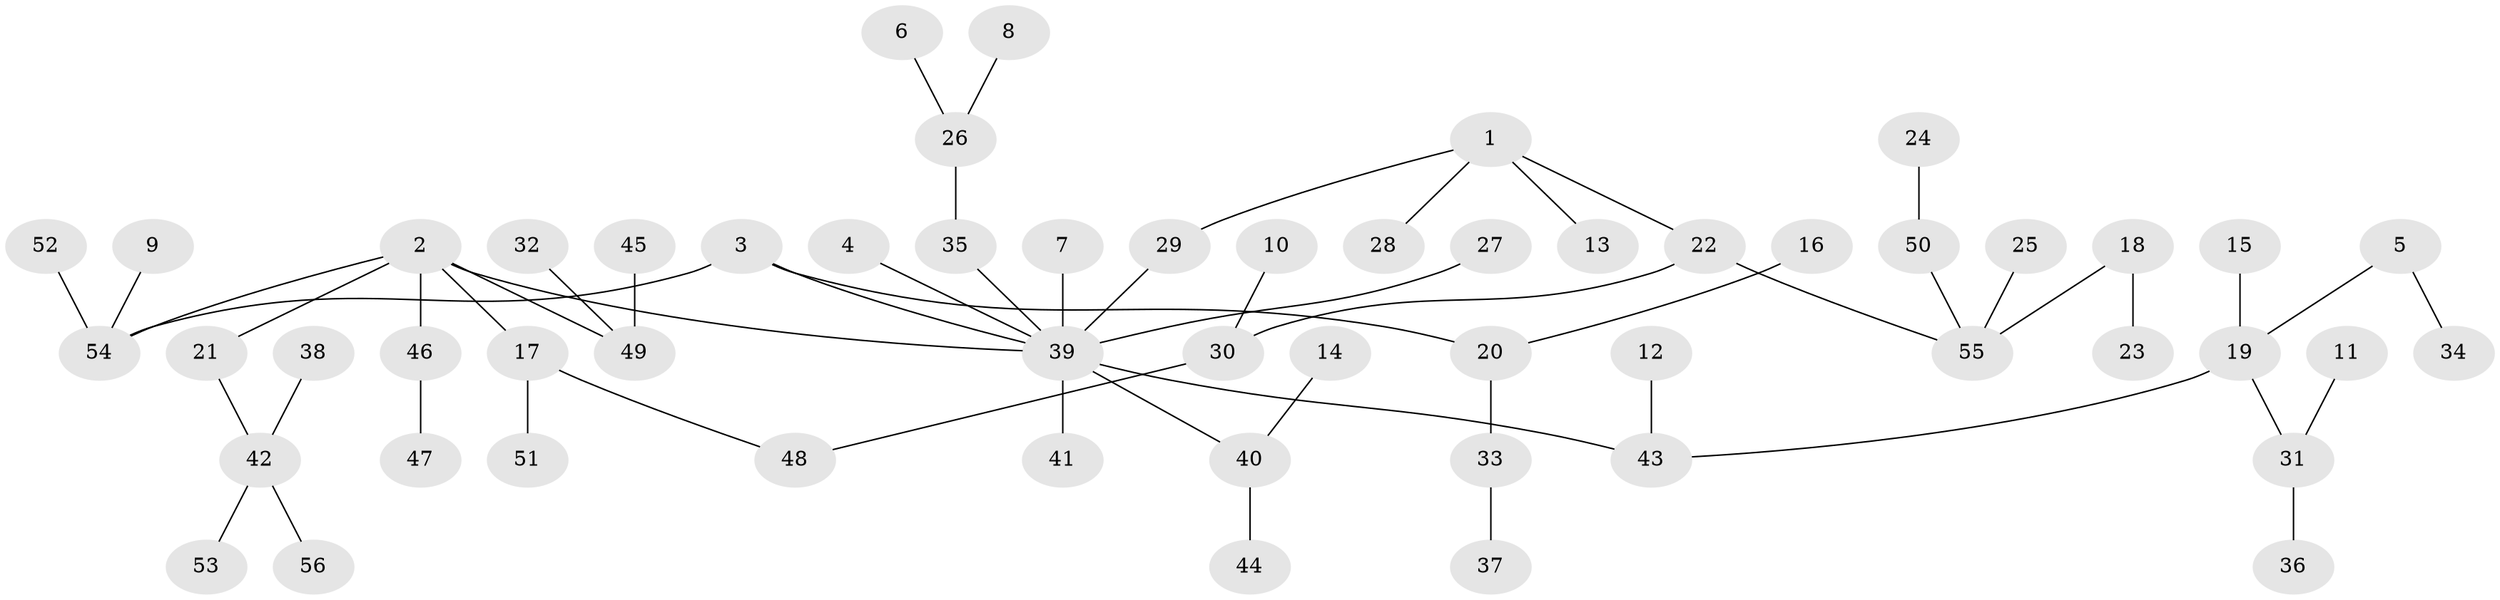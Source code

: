 // original degree distribution, {4: 0.08108108108108109, 5: 0.036036036036036036, 6: 0.018018018018018018, 3: 0.14414414414414414, 1: 0.5225225225225225, 8: 0.009009009009009009, 2: 0.1891891891891892}
// Generated by graph-tools (version 1.1) at 2025/49/03/09/25 03:49:26]
// undirected, 56 vertices, 57 edges
graph export_dot {
graph [start="1"]
  node [color=gray90,style=filled];
  1;
  2;
  3;
  4;
  5;
  6;
  7;
  8;
  9;
  10;
  11;
  12;
  13;
  14;
  15;
  16;
  17;
  18;
  19;
  20;
  21;
  22;
  23;
  24;
  25;
  26;
  27;
  28;
  29;
  30;
  31;
  32;
  33;
  34;
  35;
  36;
  37;
  38;
  39;
  40;
  41;
  42;
  43;
  44;
  45;
  46;
  47;
  48;
  49;
  50;
  51;
  52;
  53;
  54;
  55;
  56;
  1 -- 13 [weight=1.0];
  1 -- 22 [weight=1.0];
  1 -- 28 [weight=1.0];
  1 -- 29 [weight=1.0];
  2 -- 17 [weight=1.0];
  2 -- 21 [weight=1.0];
  2 -- 39 [weight=1.0];
  2 -- 46 [weight=1.0];
  2 -- 49 [weight=1.0];
  2 -- 54 [weight=1.0];
  3 -- 20 [weight=1.0];
  3 -- 39 [weight=1.0];
  3 -- 54 [weight=1.0];
  4 -- 39 [weight=1.0];
  5 -- 19 [weight=1.0];
  5 -- 34 [weight=1.0];
  6 -- 26 [weight=1.0];
  7 -- 39 [weight=1.0];
  8 -- 26 [weight=1.0];
  9 -- 54 [weight=1.0];
  10 -- 30 [weight=1.0];
  11 -- 31 [weight=1.0];
  12 -- 43 [weight=1.0];
  14 -- 40 [weight=1.0];
  15 -- 19 [weight=1.0];
  16 -- 20 [weight=1.0];
  17 -- 48 [weight=1.0];
  17 -- 51 [weight=1.0];
  18 -- 23 [weight=1.0];
  18 -- 55 [weight=1.0];
  19 -- 31 [weight=1.0];
  19 -- 43 [weight=1.0];
  20 -- 33 [weight=1.0];
  21 -- 42 [weight=1.0];
  22 -- 30 [weight=1.0];
  22 -- 55 [weight=1.0];
  24 -- 50 [weight=1.0];
  25 -- 55 [weight=1.0];
  26 -- 35 [weight=1.0];
  27 -- 39 [weight=1.0];
  29 -- 39 [weight=1.0];
  30 -- 48 [weight=1.0];
  31 -- 36 [weight=1.0];
  32 -- 49 [weight=1.0];
  33 -- 37 [weight=1.0];
  35 -- 39 [weight=1.0];
  38 -- 42 [weight=1.0];
  39 -- 40 [weight=1.0];
  39 -- 41 [weight=1.0];
  39 -- 43 [weight=1.0];
  40 -- 44 [weight=1.0];
  42 -- 53 [weight=1.0];
  42 -- 56 [weight=1.0];
  45 -- 49 [weight=1.0];
  46 -- 47 [weight=1.0];
  50 -- 55 [weight=1.0];
  52 -- 54 [weight=1.0];
}

